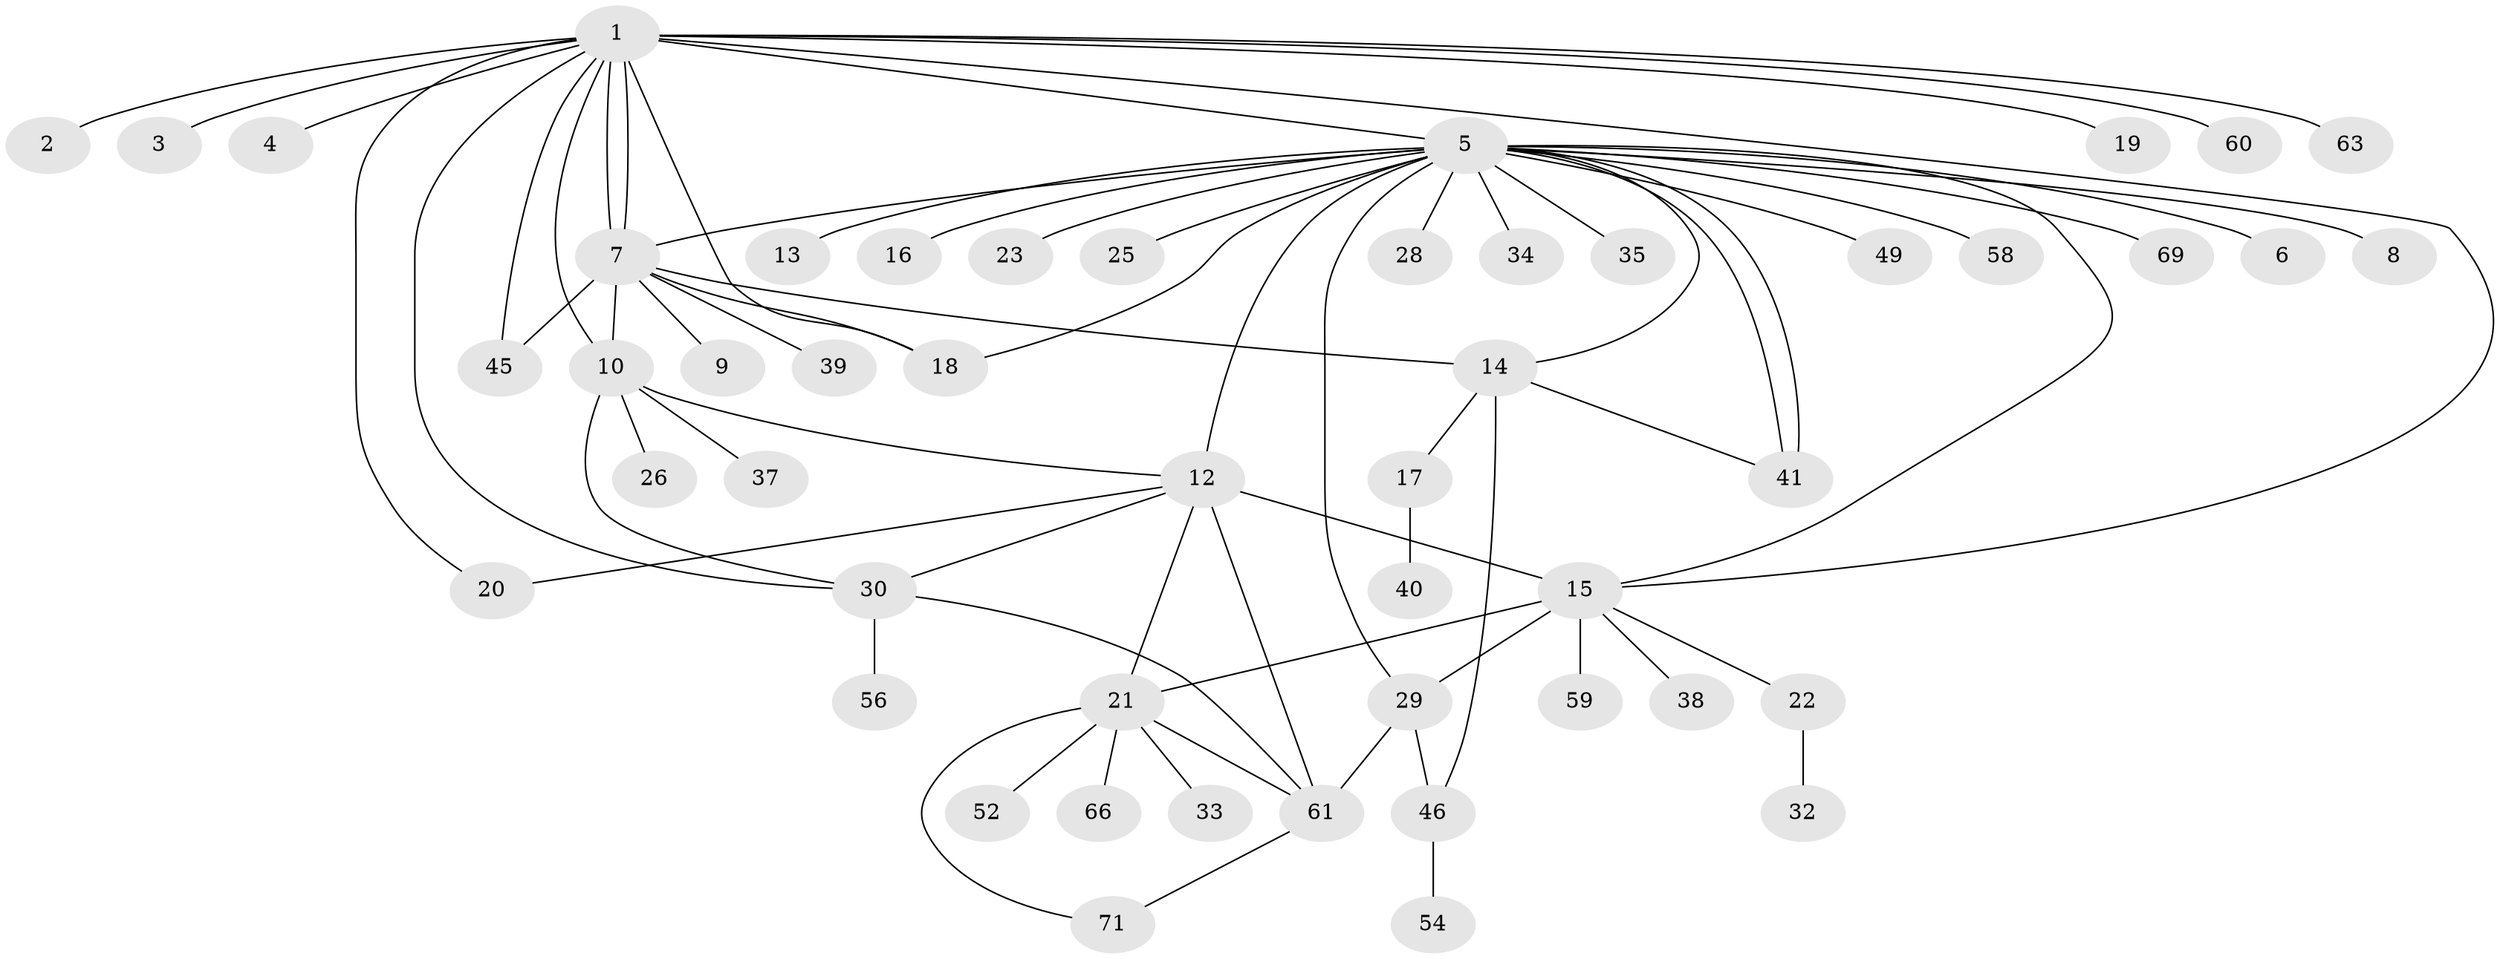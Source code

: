 // original degree distribution, {16: 0.014084507042253521, 2: 0.22535211267605634, 1: 0.49295774647887325, 22: 0.014084507042253521, 9: 0.014084507042253521, 6: 0.04225352112676056, 5: 0.014084507042253521, 10: 0.014084507042253521, 3: 0.08450704225352113, 7: 0.014084507042253521, 4: 0.07042253521126761}
// Generated by graph-tools (version 1.1) at 2025/11/02/27/25 16:11:12]
// undirected, 50 vertices, 71 edges
graph export_dot {
graph [start="1"]
  node [color=gray90,style=filled];
  1 [super="+70"];
  2 [super="+65"];
  3;
  4 [super="+64"];
  5 [super="+27"];
  6 [super="+67"];
  7 [super="+11"];
  8;
  9;
  10 [super="+24"];
  12 [super="+36"];
  13 [super="+31"];
  14 [super="+57"];
  15 [super="+48"];
  16;
  17;
  18;
  19;
  20 [super="+62"];
  21 [super="+43"];
  22 [super="+51"];
  23;
  25;
  26;
  28;
  29 [super="+55"];
  30 [super="+44"];
  32;
  33;
  34;
  35;
  37;
  38 [super="+42"];
  39 [super="+53"];
  40;
  41 [super="+47"];
  45;
  46 [super="+50"];
  49;
  52;
  54;
  56;
  58;
  59;
  60;
  61 [super="+68"];
  63;
  66;
  69;
  71;
  1 -- 2;
  1 -- 3;
  1 -- 4;
  1 -- 5 [weight=2];
  1 -- 7;
  1 -- 7;
  1 -- 10;
  1 -- 15;
  1 -- 18;
  1 -- 19;
  1 -- 20;
  1 -- 30;
  1 -- 45;
  1 -- 60;
  1 -- 63;
  5 -- 6;
  5 -- 8;
  5 -- 12;
  5 -- 13;
  5 -- 14;
  5 -- 15;
  5 -- 16;
  5 -- 18;
  5 -- 23;
  5 -- 25;
  5 -- 28;
  5 -- 34;
  5 -- 35;
  5 -- 41;
  5 -- 41;
  5 -- 49;
  5 -- 69;
  5 -- 58;
  5 -- 7;
  5 -- 29;
  7 -- 9;
  7 -- 14;
  7 -- 18;
  7 -- 39;
  7 -- 45;
  7 -- 10;
  10 -- 26;
  10 -- 37;
  10 -- 12;
  10 -- 30;
  12 -- 15 [weight=2];
  12 -- 20;
  12 -- 61;
  12 -- 21;
  12 -- 30;
  14 -- 17;
  14 -- 46;
  14 -- 41;
  15 -- 21;
  15 -- 22;
  15 -- 29 [weight=2];
  15 -- 38;
  15 -- 59;
  17 -- 40;
  21 -- 33;
  21 -- 52;
  21 -- 66;
  21 -- 71;
  21 -- 61;
  22 -- 32;
  29 -- 46;
  29 -- 61;
  30 -- 56;
  30 -- 61;
  46 -- 54;
  61 -- 71;
}
